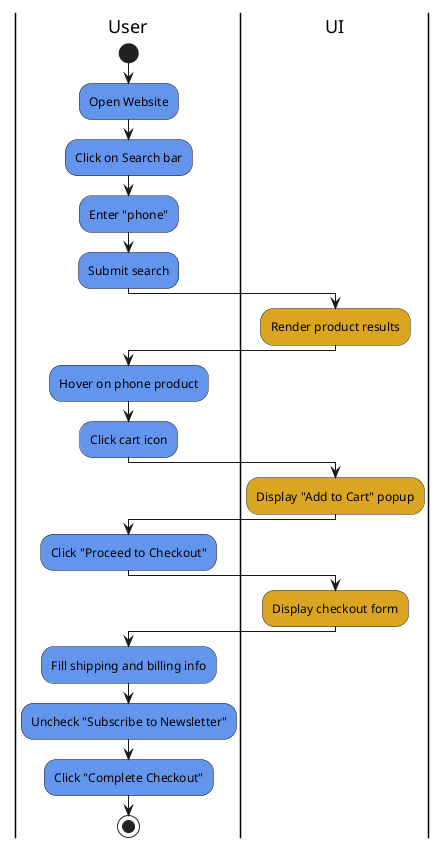 @startuml
|User|
start

#CornflowerBlue:Open Website;
#CornflowerBlue:Click on Search bar;
#CornflowerBlue:Enter "phone";
#CornflowerBlue:Submit search;

|UI|
#GoldenRod:Render product results;

|User|
#CornflowerBlue:Hover on phone product;
#CornflowerBlue:Click cart icon;

|UI|
#GoldenRod:Display "Add to Cart" popup;

|User|
#CornflowerBlue:Click "Proceed to Checkout";

|UI|
#GoldenRod:Display checkout form;

|User|
#CornflowerBlue:Fill shipping and billing info;
#CornflowerBlue:Uncheck "Subscribe to Newsletter";

#CornflowerBlue:Click "Complete Checkout";



stop
@enduml
